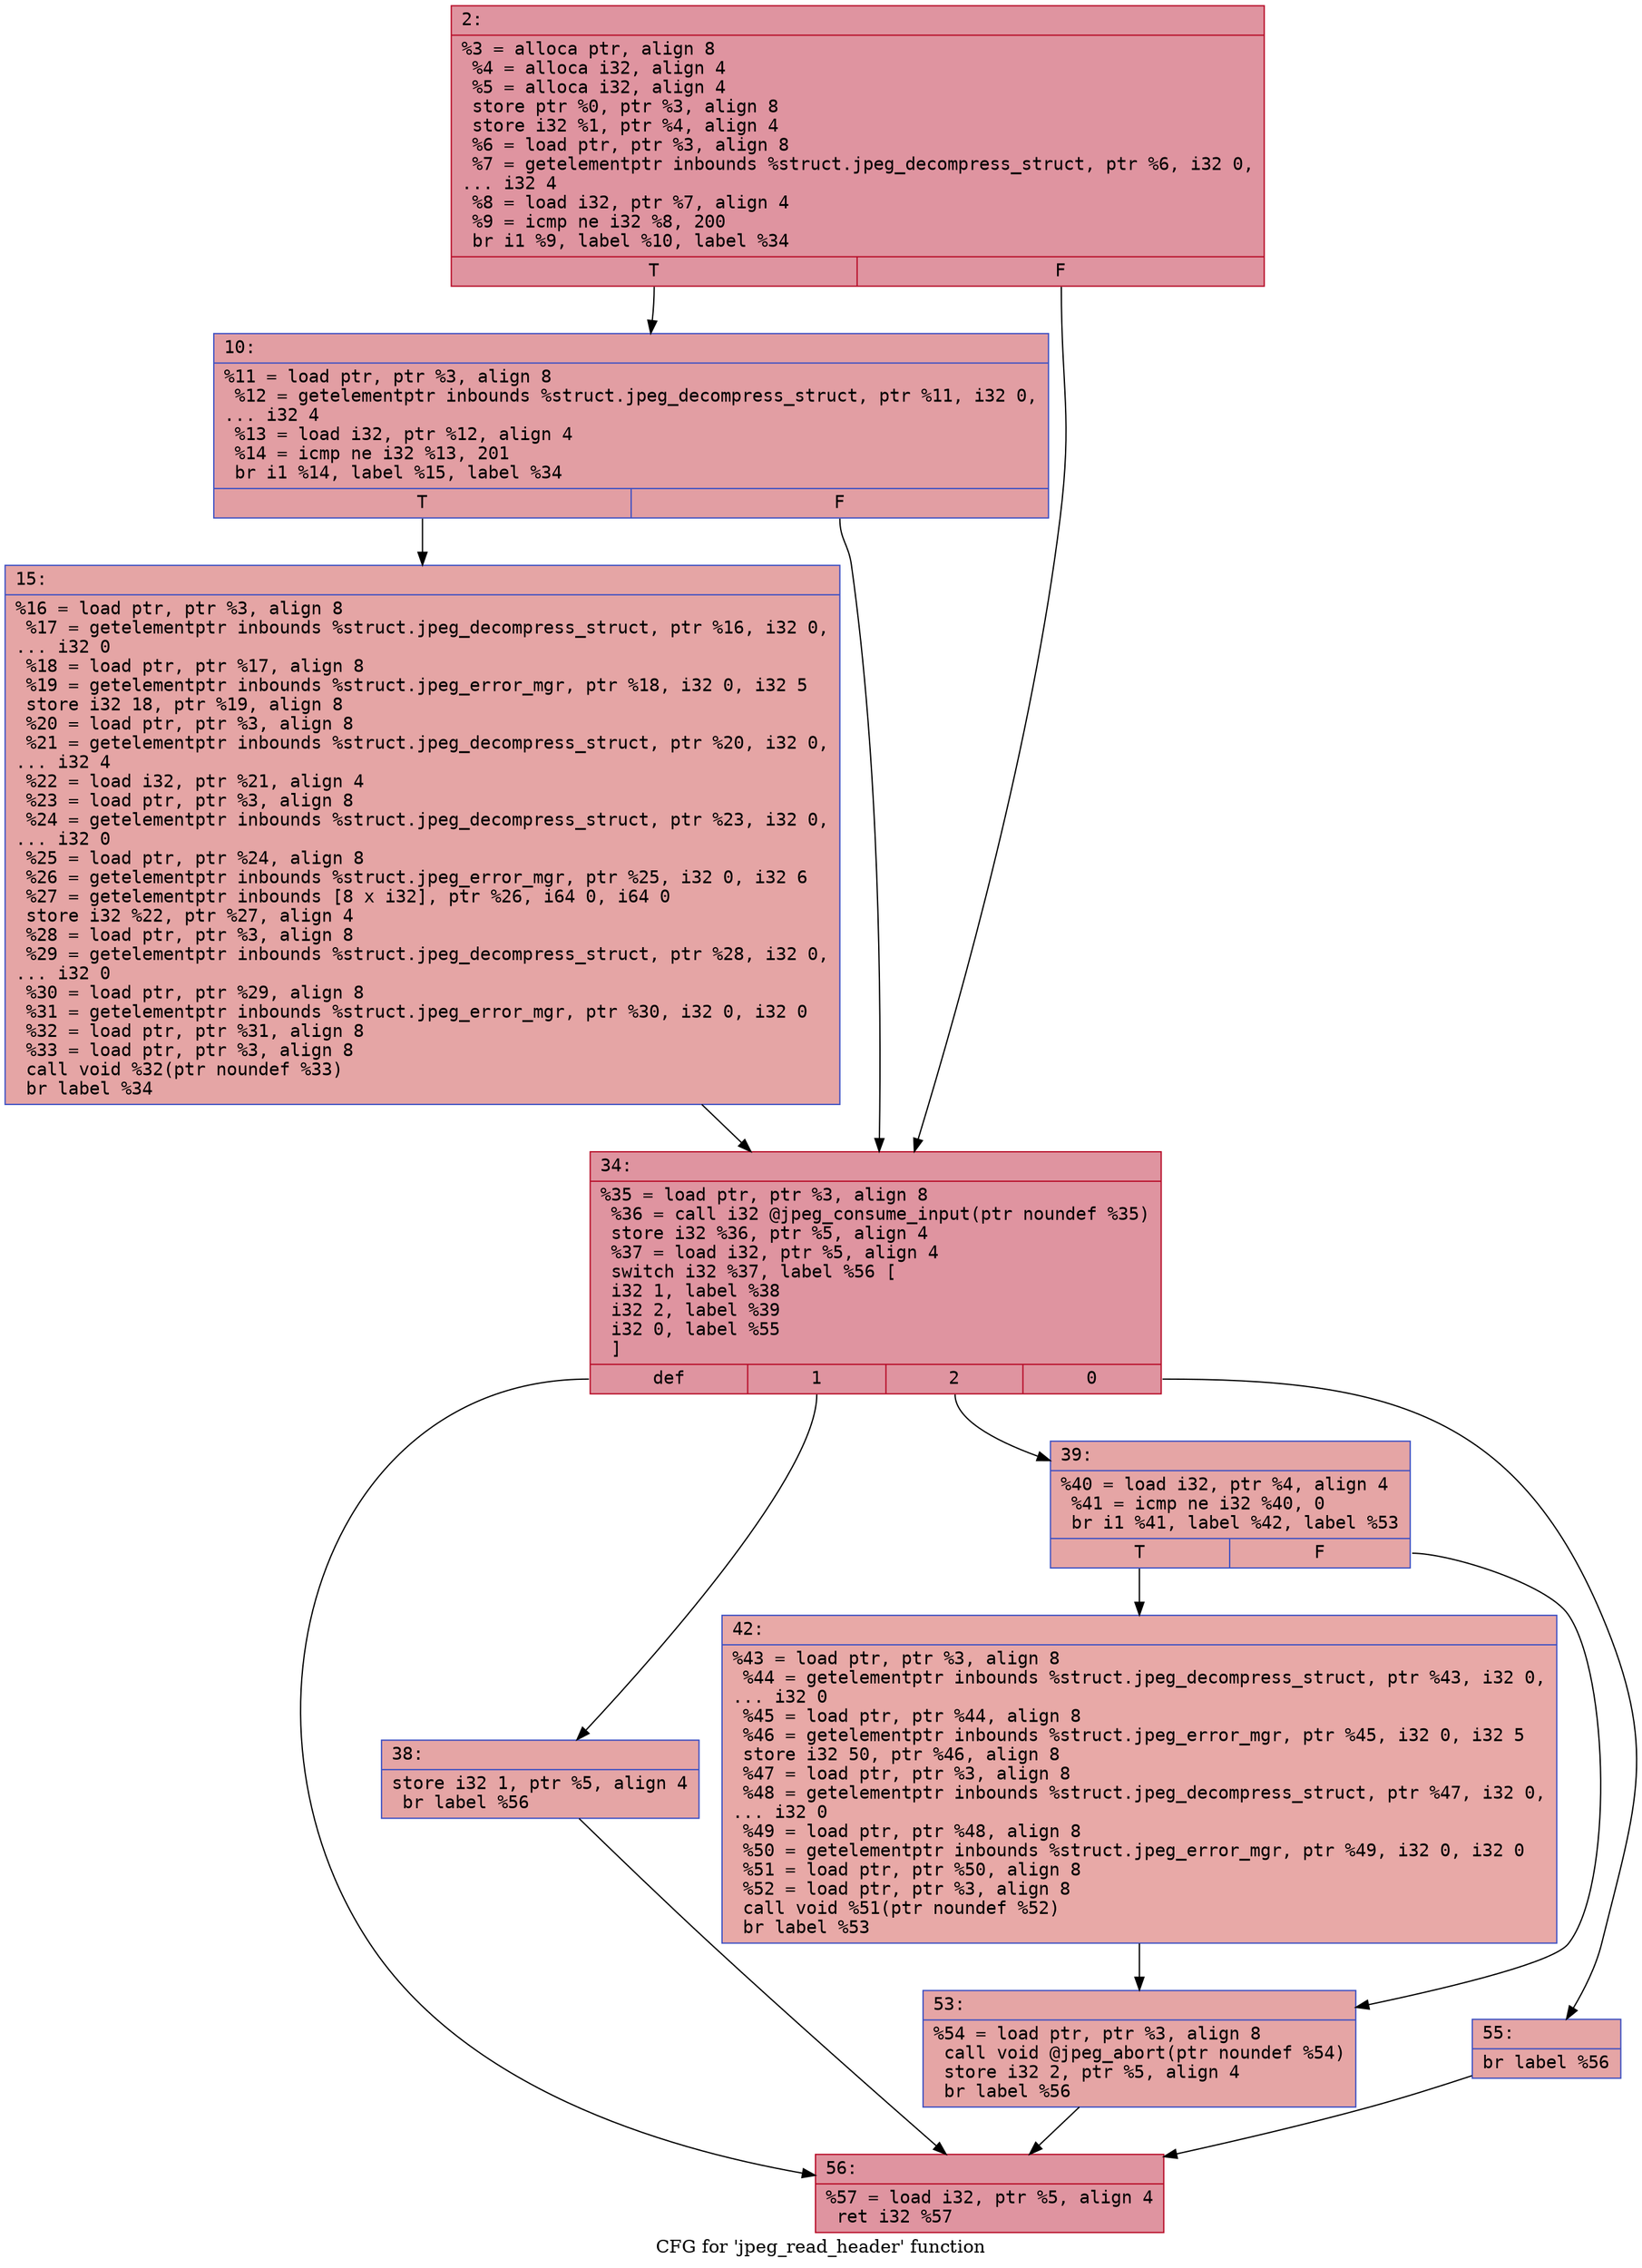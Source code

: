 digraph "CFG for 'jpeg_read_header' function" {
	label="CFG for 'jpeg_read_header' function";

	Node0x600003f727b0 [shape=record,color="#b70d28ff", style=filled, fillcolor="#b70d2870" fontname="Courier",label="{2:\l|  %3 = alloca ptr, align 8\l  %4 = alloca i32, align 4\l  %5 = alloca i32, align 4\l  store ptr %0, ptr %3, align 8\l  store i32 %1, ptr %4, align 4\l  %6 = load ptr, ptr %3, align 8\l  %7 = getelementptr inbounds %struct.jpeg_decompress_struct, ptr %6, i32 0,\l... i32 4\l  %8 = load i32, ptr %7, align 4\l  %9 = icmp ne i32 %8, 200\l  br i1 %9, label %10, label %34\l|{<s0>T|<s1>F}}"];
	Node0x600003f727b0:s0 -> Node0x600003f72800[tooltip="2 -> 10\nProbability 50.00%" ];
	Node0x600003f727b0:s1 -> Node0x600003f728a0[tooltip="2 -> 34\nProbability 50.00%" ];
	Node0x600003f72800 [shape=record,color="#3d50c3ff", style=filled, fillcolor="#be242e70" fontname="Courier",label="{10:\l|  %11 = load ptr, ptr %3, align 8\l  %12 = getelementptr inbounds %struct.jpeg_decompress_struct, ptr %11, i32 0,\l... i32 4\l  %13 = load i32, ptr %12, align 4\l  %14 = icmp ne i32 %13, 201\l  br i1 %14, label %15, label %34\l|{<s0>T|<s1>F}}"];
	Node0x600003f72800:s0 -> Node0x600003f72850[tooltip="10 -> 15\nProbability 50.00%" ];
	Node0x600003f72800:s1 -> Node0x600003f728a0[tooltip="10 -> 34\nProbability 50.00%" ];
	Node0x600003f72850 [shape=record,color="#3d50c3ff", style=filled, fillcolor="#c5333470" fontname="Courier",label="{15:\l|  %16 = load ptr, ptr %3, align 8\l  %17 = getelementptr inbounds %struct.jpeg_decompress_struct, ptr %16, i32 0,\l... i32 0\l  %18 = load ptr, ptr %17, align 8\l  %19 = getelementptr inbounds %struct.jpeg_error_mgr, ptr %18, i32 0, i32 5\l  store i32 18, ptr %19, align 8\l  %20 = load ptr, ptr %3, align 8\l  %21 = getelementptr inbounds %struct.jpeg_decompress_struct, ptr %20, i32 0,\l... i32 4\l  %22 = load i32, ptr %21, align 4\l  %23 = load ptr, ptr %3, align 8\l  %24 = getelementptr inbounds %struct.jpeg_decompress_struct, ptr %23, i32 0,\l... i32 0\l  %25 = load ptr, ptr %24, align 8\l  %26 = getelementptr inbounds %struct.jpeg_error_mgr, ptr %25, i32 0, i32 6\l  %27 = getelementptr inbounds [8 x i32], ptr %26, i64 0, i64 0\l  store i32 %22, ptr %27, align 4\l  %28 = load ptr, ptr %3, align 8\l  %29 = getelementptr inbounds %struct.jpeg_decompress_struct, ptr %28, i32 0,\l... i32 0\l  %30 = load ptr, ptr %29, align 8\l  %31 = getelementptr inbounds %struct.jpeg_error_mgr, ptr %30, i32 0, i32 0\l  %32 = load ptr, ptr %31, align 8\l  %33 = load ptr, ptr %3, align 8\l  call void %32(ptr noundef %33)\l  br label %34\l}"];
	Node0x600003f72850 -> Node0x600003f728a0[tooltip="15 -> 34\nProbability 100.00%" ];
	Node0x600003f728a0 [shape=record,color="#b70d28ff", style=filled, fillcolor="#b70d2870" fontname="Courier",label="{34:\l|  %35 = load ptr, ptr %3, align 8\l  %36 = call i32 @jpeg_consume_input(ptr noundef %35)\l  store i32 %36, ptr %5, align 4\l  %37 = load i32, ptr %5, align 4\l  switch i32 %37, label %56 [\l    i32 1, label %38\l    i32 2, label %39\l    i32 0, label %55\l  ]\l|{<s0>def|<s1>1|<s2>2|<s3>0}}"];
	Node0x600003f728a0:s0 -> Node0x600003f72a80[tooltip="34 -> 56\nProbability 25.00%" ];
	Node0x600003f728a0:s1 -> Node0x600003f728f0[tooltip="34 -> 38\nProbability 25.00%" ];
	Node0x600003f728a0:s2 -> Node0x600003f72940[tooltip="34 -> 39\nProbability 25.00%" ];
	Node0x600003f728a0:s3 -> Node0x600003f72a30[tooltip="34 -> 55\nProbability 25.00%" ];
	Node0x600003f728f0 [shape=record,color="#3d50c3ff", style=filled, fillcolor="#c5333470" fontname="Courier",label="{38:\l|  store i32 1, ptr %5, align 4\l  br label %56\l}"];
	Node0x600003f728f0 -> Node0x600003f72a80[tooltip="38 -> 56\nProbability 100.00%" ];
	Node0x600003f72940 [shape=record,color="#3d50c3ff", style=filled, fillcolor="#c5333470" fontname="Courier",label="{39:\l|  %40 = load i32, ptr %4, align 4\l  %41 = icmp ne i32 %40, 0\l  br i1 %41, label %42, label %53\l|{<s0>T|<s1>F}}"];
	Node0x600003f72940:s0 -> Node0x600003f72990[tooltip="39 -> 42\nProbability 62.50%" ];
	Node0x600003f72940:s1 -> Node0x600003f729e0[tooltip="39 -> 53\nProbability 37.50%" ];
	Node0x600003f72990 [shape=record,color="#3d50c3ff", style=filled, fillcolor="#ca3b3770" fontname="Courier",label="{42:\l|  %43 = load ptr, ptr %3, align 8\l  %44 = getelementptr inbounds %struct.jpeg_decompress_struct, ptr %43, i32 0,\l... i32 0\l  %45 = load ptr, ptr %44, align 8\l  %46 = getelementptr inbounds %struct.jpeg_error_mgr, ptr %45, i32 0, i32 5\l  store i32 50, ptr %46, align 8\l  %47 = load ptr, ptr %3, align 8\l  %48 = getelementptr inbounds %struct.jpeg_decompress_struct, ptr %47, i32 0,\l... i32 0\l  %49 = load ptr, ptr %48, align 8\l  %50 = getelementptr inbounds %struct.jpeg_error_mgr, ptr %49, i32 0, i32 0\l  %51 = load ptr, ptr %50, align 8\l  %52 = load ptr, ptr %3, align 8\l  call void %51(ptr noundef %52)\l  br label %53\l}"];
	Node0x600003f72990 -> Node0x600003f729e0[tooltip="42 -> 53\nProbability 100.00%" ];
	Node0x600003f729e0 [shape=record,color="#3d50c3ff", style=filled, fillcolor="#c5333470" fontname="Courier",label="{53:\l|  %54 = load ptr, ptr %3, align 8\l  call void @jpeg_abort(ptr noundef %54)\l  store i32 2, ptr %5, align 4\l  br label %56\l}"];
	Node0x600003f729e0 -> Node0x600003f72a80[tooltip="53 -> 56\nProbability 100.00%" ];
	Node0x600003f72a30 [shape=record,color="#3d50c3ff", style=filled, fillcolor="#c5333470" fontname="Courier",label="{55:\l|  br label %56\l}"];
	Node0x600003f72a30 -> Node0x600003f72a80[tooltip="55 -> 56\nProbability 100.00%" ];
	Node0x600003f72a80 [shape=record,color="#b70d28ff", style=filled, fillcolor="#b70d2870" fontname="Courier",label="{56:\l|  %57 = load i32, ptr %5, align 4\l  ret i32 %57\l}"];
}
